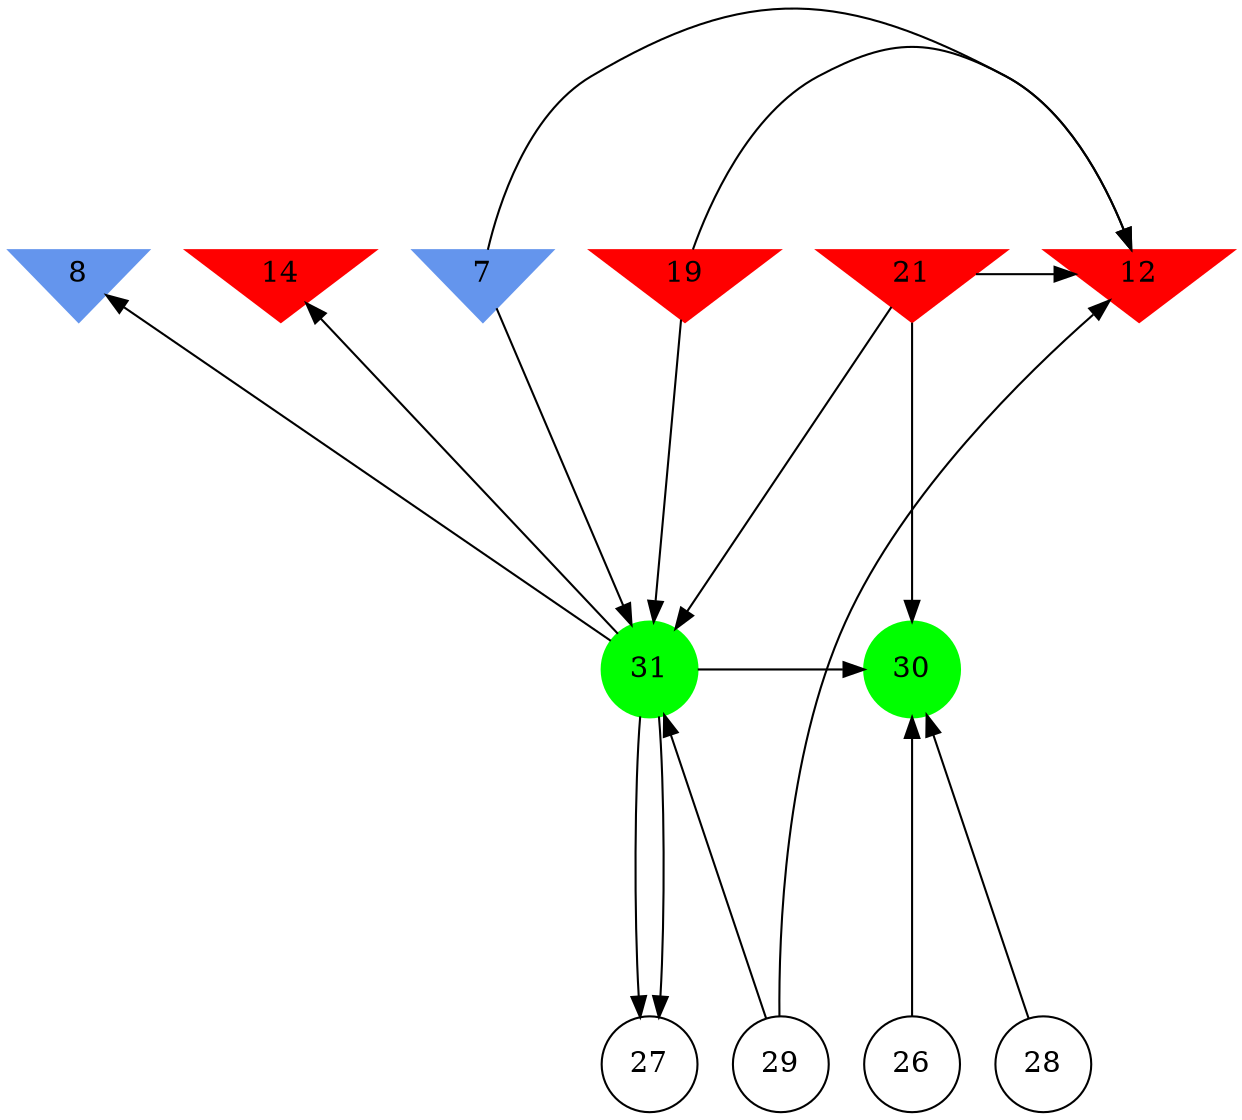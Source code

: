 digraph brain {
	ranksep=2.0;
	7 [shape=invtriangle,style=filled,color=cornflowerblue];
	8 [shape=invtriangle,style=filled,color=cornflowerblue];
	12 [shape=invtriangle,style=filled,color=red];
	14 [shape=invtriangle,style=filled,color=red];
	19 [shape=invtriangle,style=filled,color=red];
	21 [shape=invtriangle,style=filled,color=red];
	26 [shape=circle,color=black];
	27 [shape=circle,color=black];
	28 [shape=circle,color=black];
	29 [shape=circle,color=black];
	30 [shape=circle,style=filled,color=green];
	31 [shape=circle,style=filled,color=green];
	21	->	30;
	26	->	30;
	31	->	30;
	28	->	30;
	31	->	8;
	31	->	14;
	31	->	27;
	31	->	27;
	21	->	12;
	21	->	31;
	19	->	12;
	19	->	31;
	29	->	12;
	29	->	31;
	7	->	12;
	7	->	31;
	{ rank=same; 7; 8; 12; 14; 19; 21; }
	{ rank=same; 26; 27; 28; 29; }
	{ rank=same; 30; 31; }
}
